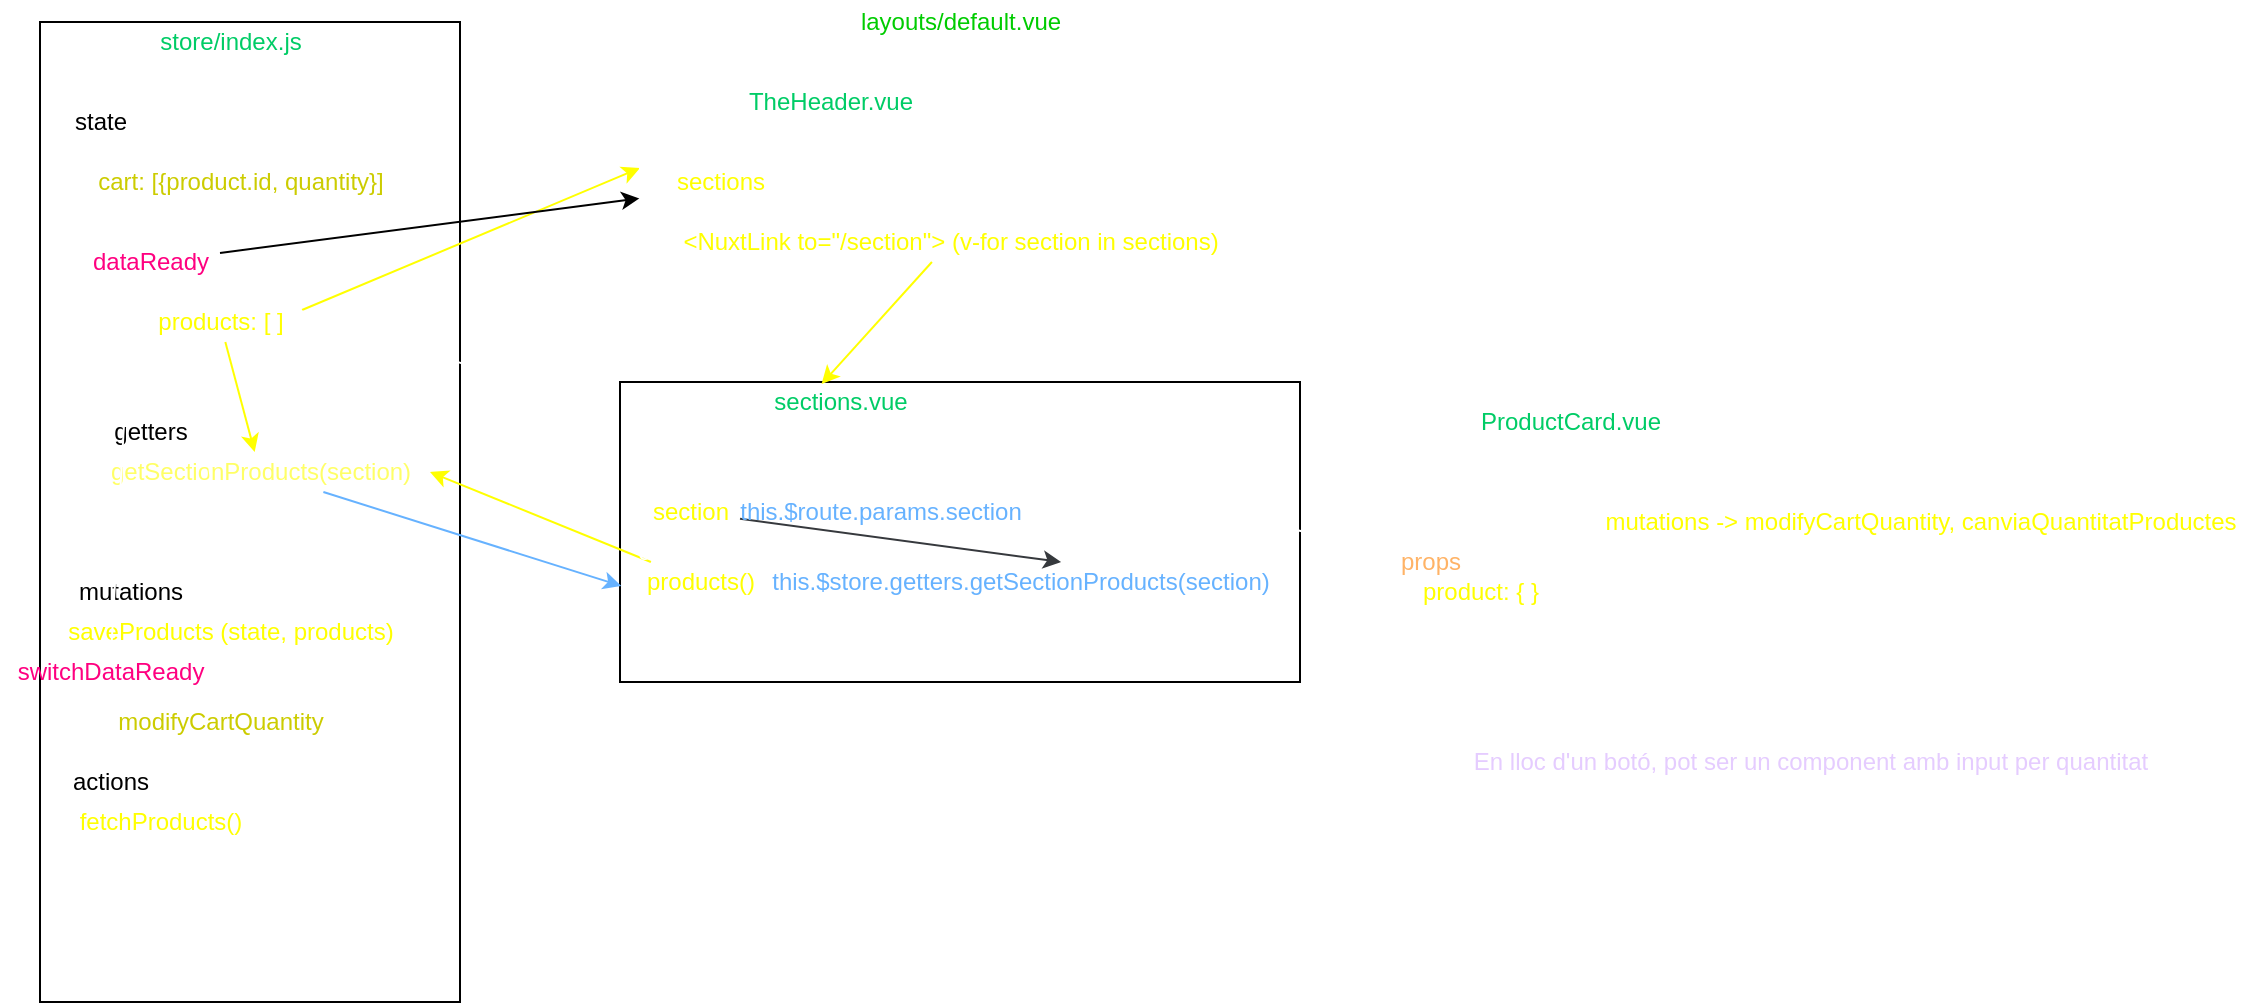 <mxfile>
    <diagram id="cAg1oVtVmHV-jtVLl5oZ" name="Page-1">
        <mxGraphModel dx="1126" dy="559" grid="1" gridSize="10" guides="1" tooltips="1" connect="1" arrows="1" fold="1" page="1" pageScale="1" pageWidth="1169" pageHeight="1654" math="0" shadow="0">
            <root>
                <mxCell id="0"/>
                <mxCell id="1" parent="0"/>
                <mxCell id="58" value="" style="rounded=0;whiteSpace=wrap;html=1;fontColor=#E5CCFF;strokeColor=#FFFFFF;dashed=1;" parent="1" vertex="1">
                    <mxGeometry x="310" y="10" width="390" height="440" as="geometry"/>
                </mxCell>
                <mxCell id="6" value="" style="rounded=0;whiteSpace=wrap;html=1;" parent="1" vertex="1">
                    <mxGeometry x="40" y="20" width="210" height="490" as="geometry"/>
                </mxCell>
                <mxCell id="3" value="getters" style="text;html=1;resizable=0;autosize=1;align=center;verticalAlign=middle;points=[];fillColor=none;strokeColor=none;rounded=0;" parent="1" vertex="1">
                    <mxGeometry x="70" y="215" width="50" height="20" as="geometry"/>
                </mxCell>
                <mxCell id="4" value="state" style="text;html=1;resizable=0;autosize=1;align=center;verticalAlign=middle;points=[];fillColor=none;strokeColor=none;rounded=0;" parent="1" vertex="1">
                    <mxGeometry x="50" y="60" width="40" height="20" as="geometry"/>
                </mxCell>
                <mxCell id="5" value="mutations" style="text;html=1;resizable=0;autosize=1;align=center;verticalAlign=middle;points=[];fillColor=none;strokeColor=none;rounded=0;" parent="1" vertex="1">
                    <mxGeometry x="50" y="295" width="70" height="20" as="geometry"/>
                </mxCell>
                <mxCell id="9" value="" style="rounded=0;whiteSpace=wrap;html=1;" parent="1" vertex="1">
                    <mxGeometry x="330" y="200" width="340" height="150" as="geometry"/>
                </mxCell>
                <mxCell id="10" value="&lt;font color=&quot;#00cc66&quot;&gt;sections.vue&lt;/font&gt;" style="text;html=1;resizable=0;autosize=1;align=center;verticalAlign=middle;points=[];fillColor=none;strokeColor=none;rounded=0;" parent="1" vertex="1">
                    <mxGeometry x="400" y="200" width="80" height="20" as="geometry"/>
                </mxCell>
                <mxCell id="11" value="store/index.js" style="text;html=1;resizable=0;autosize=1;align=center;verticalAlign=middle;points=[];fillColor=none;strokeColor=none;rounded=0;fontColor=#00CC66;" parent="1" vertex="1">
                    <mxGeometry x="90" y="20" width="90" height="20" as="geometry"/>
                </mxCell>
                <mxCell id="16" style="edgeStyle=none;html=1;fontColor=#FFFF00;strokeColor=#FFFF00;entryX=0;entryY=1.15;entryDx=0;entryDy=0;entryPerimeter=0;exitX=1.013;exitY=0.2;exitDx=0;exitDy=0;exitPerimeter=0;" parent="1" source="34" target="60" edge="1">
                    <mxGeometry relative="1" as="geometry">
                        <mxPoint x="145" y="98.809" as="sourcePoint"/>
                    </mxGeometry>
                </mxCell>
                <mxCell id="26" style="edgeStyle=none;html=1;fontColor=#FFFF66;strokeColor=#FFFF00;" parent="1" source="34" target="25" edge="1">
                    <mxGeometry relative="1" as="geometry"/>
                </mxCell>
                <mxCell id="13" value="" style="rounded=0;whiteSpace=wrap;html=1;fontColor=#FFFF00;strokeColor=#FFFFFF;" parent="1" vertex="1">
                    <mxGeometry x="340" y="50" width="320" height="100" as="geometry"/>
                </mxCell>
                <mxCell id="14" value="&lt;font color=&quot;#00cc66&quot;&gt;TheHeader.vue&lt;/font&gt;" style="text;html=1;resizable=0;autosize=1;align=center;verticalAlign=middle;points=[];fillColor=none;strokeColor=none;rounded=0;" parent="1" vertex="1">
                    <mxGeometry x="385" y="50" width="100" height="20" as="geometry"/>
                </mxCell>
                <mxCell id="20" style="edgeStyle=none;html=1;entryX=0.385;entryY=0.05;entryDx=0;entryDy=0;entryPerimeter=0;fontColor=#FFFF00;strokeColor=#FFFF00;" parent="1" source="17" target="10" edge="1">
                    <mxGeometry relative="1" as="geometry"/>
                </mxCell>
                <mxCell id="17" value="&amp;lt;NuxtLink to=&quot;/section&quot;&amp;gt; (v-for section in sections)" style="text;html=1;resizable=0;autosize=1;align=center;verticalAlign=middle;points=[];fillColor=none;strokeColor=none;rounded=0;fontColor=#FFFF00;" parent="1" vertex="1">
                    <mxGeometry x="355" y="120" width="280" height="20" as="geometry"/>
                </mxCell>
                <mxCell id="24" style="edgeStyle=none;html=1;fontColor=#66B2FF;strokeColor=#FFFF00;entryX=1;entryY=0.5;entryDx=0;entryDy=0;entryPerimeter=0;" parent="1" source="21" target="25" edge="1">
                    <mxGeometry relative="1" as="geometry"/>
                </mxCell>
                <mxCell id="21" value="products()" style="text;html=1;resizable=0;autosize=1;align=center;verticalAlign=middle;points=[];fillColor=none;strokeColor=none;rounded=0;fontColor=#FFFF00;" parent="1" vertex="1">
                    <mxGeometry x="335" y="290" width="70" height="20" as="geometry"/>
                </mxCell>
                <mxCell id="22" value="&lt;font color=&quot;#ffffff&quot;&gt;computed&lt;/font&gt;" style="text;html=1;resizable=0;autosize=1;align=center;verticalAlign=middle;points=[];fillColor=none;strokeColor=none;rounded=0;fontColor=#FFFF00;" parent="1" vertex="1">
                    <mxGeometry x="330" y="275" width="70" height="20" as="geometry"/>
                </mxCell>
                <mxCell id="23" value="&lt;font color=&quot;#66b2ff&quot;&gt;this.$store.getters.getSectionProducts(section)&lt;/font&gt;" style="text;html=1;resizable=0;autosize=1;align=center;verticalAlign=middle;points=[];fillColor=none;strokeColor=none;rounded=0;fontColor=#FFFFFF;" parent="1" vertex="1">
                    <mxGeometry x="400" y="290" width="260" height="20" as="geometry"/>
                </mxCell>
                <mxCell id="27" style="edgeStyle=none;html=1;entryX=-0.062;entryY=0.6;entryDx=0;entryDy=0;entryPerimeter=0;fontColor=#FFFF66;strokeColor=#66B2FF;" parent="1" source="25" target="21" edge="1">
                    <mxGeometry relative="1" as="geometry"/>
                </mxCell>
                <mxCell id="25" value="&lt;font color=&quot;#ffff66&quot;&gt;getSectionProducts(section)&lt;/font&gt;" style="text;html=1;resizable=0;autosize=1;align=center;verticalAlign=middle;points=[];fillColor=none;strokeColor=none;rounded=0;fontColor=#66B2FF;" parent="1" vertex="1">
                    <mxGeometry x="65" y="235" width="170" height="20" as="geometry"/>
                </mxCell>
                <mxCell id="32" style="edgeStyle=none;html=1;fontColor=#00CC66;strokeColor=#FFFFFF;endArrow=oval;endFill=1;" parent="1" source="28" target="33" edge="1">
                    <mxGeometry relative="1" as="geometry"/>
                </mxCell>
                <mxCell id="28" value="&lt;font color=&quot;#ffffff&quot;&gt;v-for product in products &amp;lt;ProductCard&amp;gt; :product&lt;/font&gt;" style="text;html=1;resizable=0;autosize=1;align=center;verticalAlign=middle;points=[];fillColor=none;strokeColor=none;rounded=0;fontColor=#FFFF66;" parent="1" vertex="1">
                    <mxGeometry x="345" y="220" width="280" height="20" as="geometry"/>
                </mxCell>
                <mxCell id="29" value="" style="rounded=0;whiteSpace=wrap;html=1;fontColor=#FFFFFF;strokeColor=#FFFFFF;" parent="1" vertex="1">
                    <mxGeometry x="710" y="210" width="290" height="150" as="geometry"/>
                </mxCell>
                <mxCell id="31" value="" style="edgeStyle=none;html=1;fontColor=#FFFFFF;strokeColor=#66B2FF;" parent="1" source="30" target="29" edge="1">
                    <mxGeometry relative="1" as="geometry"/>
                </mxCell>
                <mxCell id="30" value="&lt;font color=&quot;#00cc66&quot;&gt;ProductCard.vue&lt;/font&gt;" style="text;html=1;resizable=0;autosize=1;align=center;verticalAlign=middle;points=[];fillColor=none;strokeColor=none;rounded=0;fontColor=#FFFFFF;" parent="1" vertex="1">
                    <mxGeometry x="750" y="210" width="110" height="20" as="geometry"/>
                </mxCell>
                <mxCell id="33" value="&lt;font color=&quot;#ffb366&quot;&gt;props&lt;/font&gt;" style="text;html=1;resizable=0;autosize=1;align=center;verticalAlign=middle;points=[];fillColor=none;strokeColor=none;rounded=0;fontColor=#00CC66;" parent="1" vertex="1">
                    <mxGeometry x="710" y="280" width="50" height="20" as="geometry"/>
                </mxCell>
                <mxCell id="34" value="&lt;font color=&quot;#ffff00&quot;&gt;products: [ ]&lt;/font&gt;" style="text;html=1;resizable=0;autosize=1;align=center;verticalAlign=middle;points=[];fillColor=none;strokeColor=none;rounded=0;fontColor=#FFB366;" parent="1" vertex="1">
                    <mxGeometry x="90" y="160" width="80" height="20" as="geometry"/>
                </mxCell>
                <mxCell id="37" value="&lt;font color=&quot;#ffffff&quot;&gt;data&lt;/font&gt;" style="text;html=1;resizable=0;autosize=1;align=center;verticalAlign=middle;points=[];fillColor=none;strokeColor=none;rounded=0;fontColor=#FFFF00;" parent="1" vertex="1">
                    <mxGeometry x="335" y="240" width="40" height="20" as="geometry"/>
                </mxCell>
                <mxCell id="40" style="edgeStyle=none;html=1;entryX=0.579;entryY=0;entryDx=0;entryDy=0;entryPerimeter=0;fontColor=#FFFF00;endArrow=classic;endFill=1;strokeColor=#36393d;fillColor=#ffff88;" parent="1" source="38" target="23" edge="1">
                    <mxGeometry relative="1" as="geometry"/>
                </mxCell>
                <mxCell id="41" style="edgeStyle=none;html=1;fontColor=#FFFF00;endArrow=classic;endFill=1;strokeColor=#FFFFFF;" parent="1" source="38" target="23" edge="1">
                    <mxGeometry relative="1" as="geometry"/>
                </mxCell>
                <mxCell id="38" value="&lt;font color=&quot;#ffff00&quot;&gt;section&lt;/font&gt;" style="text;html=1;resizable=0;autosize=1;align=center;verticalAlign=middle;points=[];fillColor=none;strokeColor=none;rounded=0;fontColor=#FFFFFF;" parent="1" vertex="1">
                    <mxGeometry x="340" y="255" width="50" height="20" as="geometry"/>
                </mxCell>
                <mxCell id="39" value="&lt;font color=&quot;#66b2ff&quot;&gt;this.$route.params.section&lt;/font&gt;" style="text;html=1;resizable=0;autosize=1;align=center;verticalAlign=middle;points=[];fillColor=none;strokeColor=none;rounded=0;fontColor=#FFFFFF;" parent="1" vertex="1">
                    <mxGeometry x="380" y="255" width="160" height="20" as="geometry"/>
                </mxCell>
                <mxCell id="43" style="edgeStyle=none;html=1;fontColor=#FFFF00;endArrow=classic;endFill=1;strokeColor=#FFFFFF;entryX=0.468;entryY=1.05;entryDx=0;entryDy=0;entryPerimeter=0;" parent="1" source="42" target="44" edge="1">
                    <mxGeometry relative="1" as="geometry"/>
                </mxCell>
                <mxCell id="65" style="edgeStyle=none;html=1;fontColor=#FFFF00;endArrow=block;endFill=0;strokeColor=#FFFFFF;startArrow=none;" parent="1" source="8" target="64" edge="1">
                    <mxGeometry relative="1" as="geometry"/>
                </mxCell>
                <mxCell id="42" value="fetchProducts()" style="text;html=1;resizable=0;autosize=1;align=center;verticalAlign=middle;points=[];fillColor=none;strokeColor=none;rounded=0;fontColor=#FFFF00;" parent="1" vertex="1">
                    <mxGeometry x="50" y="410" width="100" height="20" as="geometry"/>
                </mxCell>
                <mxCell id="45" style="edgeStyle=none;html=1;entryX=0.338;entryY=1.1;entryDx=0;entryDy=0;entryPerimeter=0;fontColor=#FFFF00;endArrow=classic;endFill=1;strokeColor=#FFFFFF;" parent="1" source="44" target="34" edge="1">
                    <mxGeometry relative="1" as="geometry"/>
                </mxCell>
                <mxCell id="44" value="saveProducts (state, products)" style="text;html=1;resizable=0;autosize=1;align=center;verticalAlign=middle;points=[];fillColor=none;strokeColor=none;rounded=0;fontColor=#FFFF00;" parent="1" vertex="1">
                    <mxGeometry x="45" y="315" width="180" height="20" as="geometry"/>
                </mxCell>
                <mxCell id="47" value="product: { }" style="text;html=1;resizable=0;autosize=1;align=center;verticalAlign=middle;points=[];fillColor=none;strokeColor=none;rounded=0;fontColor=#FFFF00;" parent="1" vertex="1">
                    <mxGeometry x="725" y="295" width="70" height="20" as="geometry"/>
                </mxCell>
                <mxCell id="48" value="&lt;font color=&quot;#ffffff&quot;&gt;product.tilte, product.description, product.price&amp;nbsp;&lt;/font&gt;" style="text;html=1;resizable=0;autosize=1;align=center;verticalAlign=middle;points=[];fillColor=none;strokeColor=none;rounded=0;fontColor=#FFFF00;" parent="1" vertex="1">
                    <mxGeometry x="720" y="230" width="260" height="20" as="geometry"/>
                </mxCell>
                <mxCell id="49" value="&amp;lt;Button&amp;gt;Add to cart&amp;lt;/&amp;gt;" style="text;html=1;resizable=0;autosize=1;align=center;verticalAlign=middle;points=[];fillColor=none;strokeColor=none;rounded=0;fontColor=#FFFFFF;" parent="1" vertex="1">
                    <mxGeometry x="710" y="250" width="140" height="20" as="geometry"/>
                </mxCell>
                <mxCell id="50" value="&lt;font color=&quot;#cccc00&quot;&gt;cart: [{product.id, quantity}]&lt;/font&gt;" style="text;html=1;resizable=0;autosize=1;align=center;verticalAlign=middle;points=[];fillColor=none;strokeColor=none;rounded=0;fontColor=#FFFFFF;" parent="1" vertex="1">
                    <mxGeometry x="60" y="90" width="160" height="20" as="geometry"/>
                </mxCell>
                <mxCell id="51" value="mutations -&amp;gt; modifyCartQuantity, canviaQuantitatProductes" style="text;html=1;resizable=0;autosize=1;align=center;verticalAlign=middle;points=[];fillColor=none;strokeColor=none;rounded=0;fontColor=#FFFF00;" parent="1" vertex="1">
                    <mxGeometry x="815" y="260" width="330" height="20" as="geometry"/>
                </mxCell>
                <mxCell id="52" value="&lt;font color=&quot;#cccc00&quot;&gt;modifyCartQuantity&lt;/font&gt;" style="text;html=1;resizable=0;autosize=1;align=center;verticalAlign=middle;points=[];fillColor=none;strokeColor=none;rounded=0;fontColor=#FFFF99;" parent="1" vertex="1">
                    <mxGeometry x="70" y="360" width="120" height="20" as="geometry"/>
                </mxCell>
                <mxCell id="55" style="edgeStyle=none;html=1;entryX=0.493;entryY=1.1;entryDx=0;entryDy=0;entryPerimeter=0;fontColor=#E5CCFF;endArrow=block;endFill=0;strokeColor=#FFFFFF;" parent="1" source="54" target="49" edge="1">
                    <mxGeometry relative="1" as="geometry"/>
                </mxCell>
                <mxCell id="54" value="&lt;font color=&quot;#e5ccff&quot;&gt;En lloc d'un botó, pot ser un component amb input per quantitat&lt;/font&gt;" style="text;html=1;resizable=0;autosize=1;align=center;verticalAlign=middle;points=[];fillColor=none;strokeColor=none;rounded=0;fontColor=#CCCC00;" parent="1" vertex="1">
                    <mxGeometry x="750" y="380" width="350" height="20" as="geometry"/>
                </mxCell>
                <mxCell id="59" value="&lt;font color=&quot;#00cc00&quot;&gt;layouts/default.vue&lt;/font&gt;" style="text;html=1;resizable=0;autosize=1;align=center;verticalAlign=middle;points=[];fillColor=none;strokeColor=none;rounded=0;dashed=1;fontColor=#E5CCFF;" parent="1" vertex="1">
                    <mxGeometry x="440" y="10" width="120" height="20" as="geometry"/>
                </mxCell>
                <mxCell id="60" value="&lt;font color=&quot;#ffffff&quot;&gt;computed&lt;/font&gt;" style="text;html=1;resizable=0;autosize=1;align=center;verticalAlign=middle;points=[];fillColor=none;strokeColor=none;rounded=0;dashed=1;fontColor=#00CC00;" parent="1" vertex="1">
                    <mxGeometry x="340" y="70" width="70" height="20" as="geometry"/>
                </mxCell>
                <mxCell id="61" value="&lt;font color=&quot;#ffff00&quot;&gt;sections&lt;/font&gt;" style="text;html=1;resizable=0;autosize=1;align=center;verticalAlign=middle;points=[];fillColor=none;strokeColor=none;rounded=0;fontColor=#FFFFFF;" parent="1" vertex="1">
                    <mxGeometry x="350" y="90" width="60" height="20" as="geometry"/>
                </mxCell>
                <mxCell id="68" style="edgeStyle=none;html=1;entryX=-0.003;entryY=0.107;entryDx=0;entryDy=0;entryPerimeter=0;fontColor=#FFFF00;endArrow=block;endFill=0;strokeColor=#FFFFFF;" parent="1" source="63" target="9" edge="1">
                    <mxGeometry relative="1" as="geometry"/>
                </mxCell>
                <mxCell id="69" style="edgeStyle=none;html=1;entryX=-0.001;entryY=0.582;entryDx=0;entryDy=0;entryPerimeter=0;endArrow=classic;endFill=1;" parent="1" source="63" target="13" edge="1">
                    <mxGeometry relative="1" as="geometry"/>
                </mxCell>
                <mxCell id="63" value="&lt;font color=&quot;#ff0080&quot;&gt;dataReady&lt;/font&gt;" style="text;html=1;resizable=0;autosize=1;align=center;verticalAlign=middle;points=[];fillColor=none;strokeColor=none;rounded=0;dashed=1;fontColor=#FFFFFF;" parent="1" vertex="1">
                    <mxGeometry x="60" y="130" width="70" height="20" as="geometry"/>
                </mxCell>
                <mxCell id="66" style="edgeStyle=none;html=1;entryX=0.371;entryY=1.05;entryDx=0;entryDy=0;entryPerimeter=0;fontColor=#FFFF00;endArrow=block;endFill=0;strokeColor=#FFFFFF;" parent="1" source="64" target="63" edge="1">
                    <mxGeometry relative="1" as="geometry"/>
                </mxCell>
                <mxCell id="64" value="&lt;font color=&quot;#ff0080&quot;&gt;switchDataReady&lt;/font&gt;" style="text;html=1;resizable=0;autosize=1;align=center;verticalAlign=middle;points=[];fillColor=none;strokeColor=none;rounded=0;dashed=1;fontColor=#FFFFFF;" parent="1" vertex="1">
                    <mxGeometry x="20" y="335" width="110" height="20" as="geometry"/>
                </mxCell>
                <mxCell id="8" value="actions" style="text;html=1;resizable=0;autosize=1;align=center;verticalAlign=middle;points=[];fillColor=none;strokeColor=none;rounded=0;" parent="1" vertex="1">
                    <mxGeometry x="50" y="390" width="50" height="20" as="geometry"/>
                </mxCell>
                <mxCell id="70" value="" style="edgeStyle=none;html=1;fontColor=#FFFF00;endArrow=none;endFill=0;strokeColor=#FFFFFF;" parent="1" source="42" target="8" edge="1">
                    <mxGeometry relative="1" as="geometry">
                        <mxPoint x="92.143" y="410.0" as="sourcePoint"/>
                        <mxPoint x="52.857" y="360" as="targetPoint"/>
                    </mxGeometry>
                </mxCell>
            </root>
        </mxGraphModel>
    </diagram>
</mxfile>